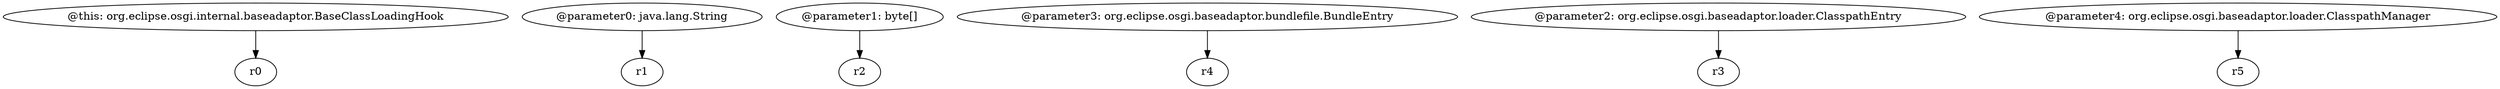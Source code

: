 digraph g {
0[label="@this: org.eclipse.osgi.internal.baseadaptor.BaseClassLoadingHook"]
1[label="r0"]
0->1[label=""]
2[label="@parameter0: java.lang.String"]
3[label="r1"]
2->3[label=""]
4[label="@parameter1: byte[]"]
5[label="r2"]
4->5[label=""]
6[label="@parameter3: org.eclipse.osgi.baseadaptor.bundlefile.BundleEntry"]
7[label="r4"]
6->7[label=""]
8[label="@parameter2: org.eclipse.osgi.baseadaptor.loader.ClasspathEntry"]
9[label="r3"]
8->9[label=""]
10[label="@parameter4: org.eclipse.osgi.baseadaptor.loader.ClasspathManager"]
11[label="r5"]
10->11[label=""]
}